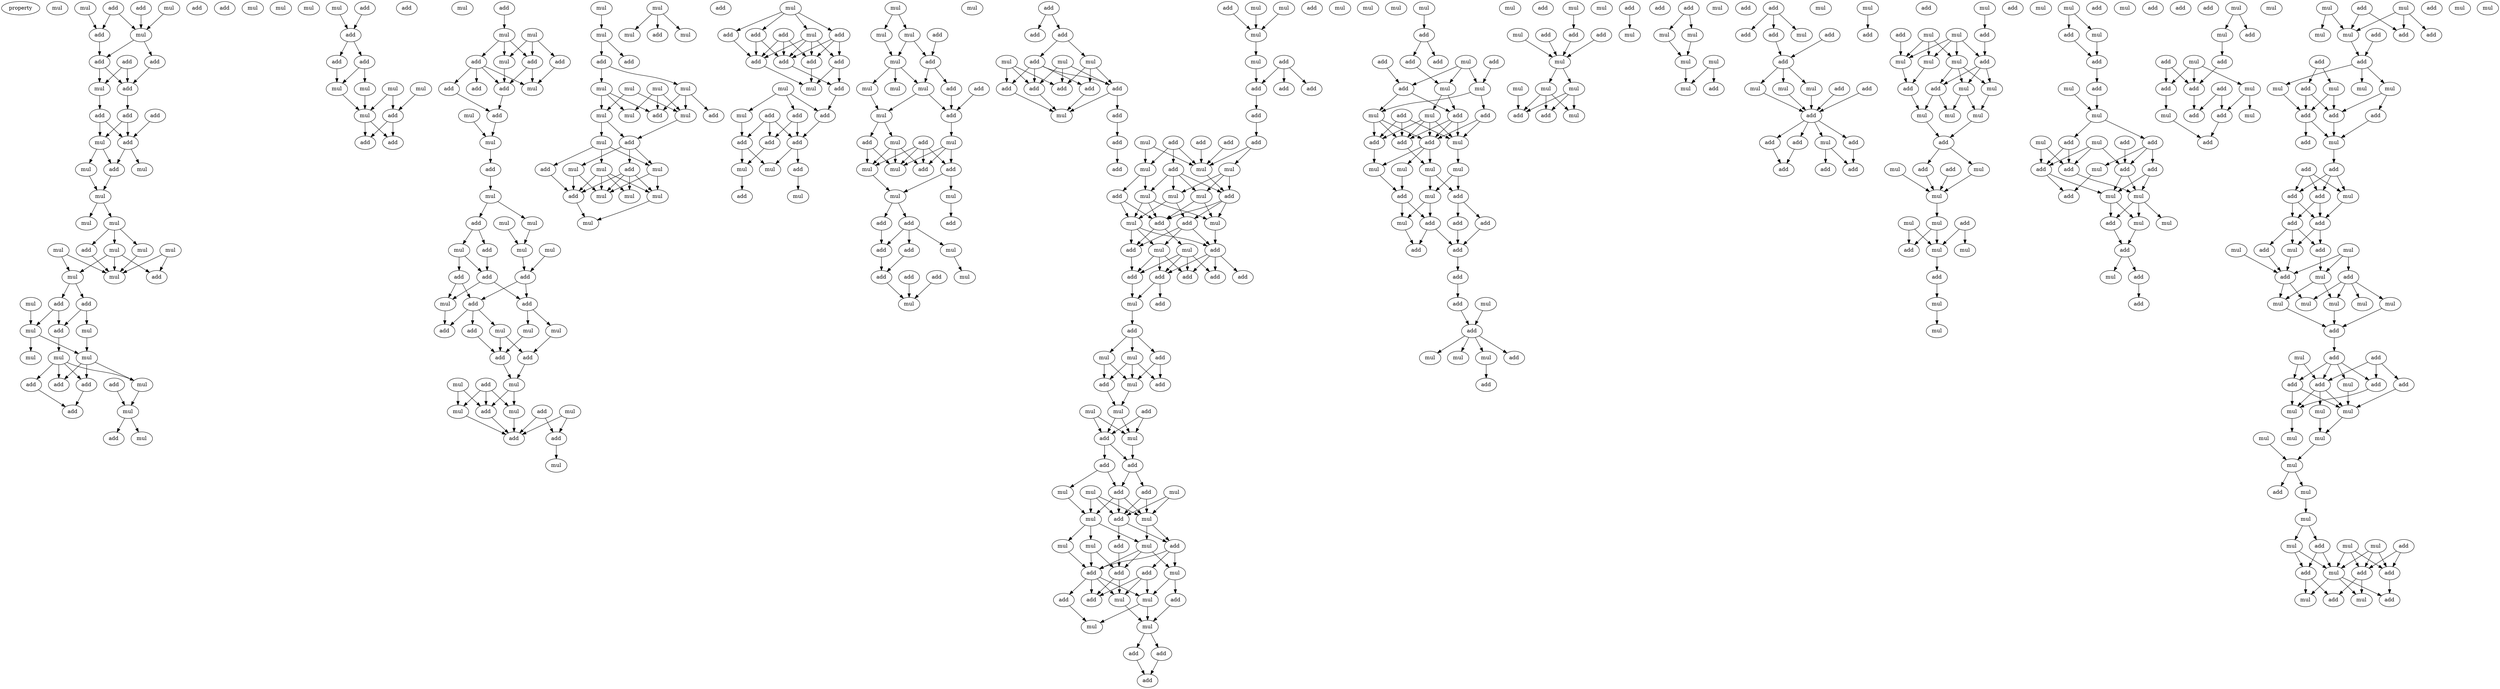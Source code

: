 digraph {
    node [fontcolor=black]
    property [mul=2,lf=1.4]
    0 [ label = mul ];
    1 [ label = add ];
    2 [ label = mul ];
    3 [ label = mul ];
    4 [ label = add ];
    5 [ label = add ];
    6 [ label = mul ];
    7 [ label = add ];
    8 [ label = add ];
    9 [ label = add ];
    10 [ label = add ];
    11 [ label = add ];
    12 [ label = add ];
    13 [ label = mul ];
    14 [ label = add ];
    15 [ label = add ];
    16 [ label = add ];
    17 [ label = add ];
    18 [ label = mul ];
    19 [ label = mul ];
    20 [ label = mul ];
    21 [ label = mul ];
    22 [ label = add ];
    23 [ label = mul ];
    24 [ label = mul ];
    25 [ label = mul ];
    26 [ label = mul ];
    27 [ label = mul ];
    28 [ label = mul ];
    29 [ label = mul ];
    30 [ label = mul ];
    31 [ label = add ];
    32 [ label = mul ];
    33 [ label = mul ];
    34 [ label = add ];
    35 [ label = add ];
    36 [ label = mul ];
    37 [ label = add ];
    38 [ label = add ];
    39 [ label = mul ];
    40 [ label = mul ];
    41 [ label = mul ];
    42 [ label = mul ];
    43 [ label = mul ];
    44 [ label = add ];
    45 [ label = mul ];
    46 [ label = add ];
    47 [ label = add ];
    48 [ label = add ];
    49 [ label = mul ];
    50 [ label = add ];
    51 [ label = add ];
    52 [ label = mul ];
    53 [ label = mul ];
    54 [ label = mul ];
    55 [ label = add ];
    56 [ label = add ];
    57 [ label = add ];
    58 [ label = add ];
    59 [ label = mul ];
    60 [ label = mul ];
    61 [ label = mul ];
    62 [ label = mul ];
    63 [ label = mul ];
    64 [ label = add ];
    65 [ label = add ];
    66 [ label = add ];
    67 [ label = add ];
    68 [ label = mul ];
    69 [ label = add ];
    70 [ label = mul ];
    71 [ label = mul ];
    72 [ label = mul ];
    73 [ label = add ];
    74 [ label = add ];
    75 [ label = add ];
    76 [ label = add ];
    77 [ label = add ];
    78 [ label = add ];
    79 [ label = mul ];
    80 [ label = mul ];
    81 [ label = add ];
    82 [ label = mul ];
    83 [ label = add ];
    84 [ label = mul ];
    85 [ label = mul ];
    86 [ label = add ];
    87 [ label = mul ];
    88 [ label = mul ];
    89 [ label = add ];
    90 [ label = mul ];
    91 [ label = mul ];
    92 [ label = add ];
    93 [ label = add ];
    94 [ label = add ];
    95 [ label = add ];
    96 [ label = add ];
    97 [ label = mul ];
    98 [ label = add ];
    99 [ label = mul ];
    100 [ label = add ];
    101 [ label = mul ];
    102 [ label = mul ];
    103 [ label = add ];
    104 [ label = add ];
    105 [ label = mul ];
    106 [ label = add ];
    107 [ label = mul ];
    108 [ label = mul ];
    109 [ label = add ];
    110 [ label = mul ];
    111 [ label = mul ];
    112 [ label = add ];
    113 [ label = add ];
    114 [ label = add ];
    115 [ label = mul ];
    116 [ label = mul ];
    117 [ label = mul ];
    118 [ label = add ];
    119 [ label = add ];
    120 [ label = mul ];
    121 [ label = mul ];
    122 [ label = mul ];
    123 [ label = mul ];
    124 [ label = mul ];
    125 [ label = add ];
    126 [ label = add ];
    127 [ label = mul ];
    128 [ label = mul ];
    129 [ label = mul ];
    130 [ label = add ];
    131 [ label = mul ];
    132 [ label = mul ];
    133 [ label = add ];
    134 [ label = add ];
    135 [ label = mul ];
    136 [ label = mul ];
    137 [ label = add ];
    138 [ label = mul ];
    139 [ label = mul ];
    140 [ label = mul ];
    141 [ label = mul ];
    142 [ label = add ];
    143 [ label = mul ];
    144 [ label = add ];
    145 [ label = mul ];
    146 [ label = mul ];
    147 [ label = add ];
    148 [ label = add ];
    149 [ label = mul ];
    150 [ label = add ];
    151 [ label = add ];
    152 [ label = add ];
    153 [ label = add ];
    154 [ label = add ];
    155 [ label = add ];
    156 [ label = add ];
    157 [ label = mul ];
    158 [ label = mul ];
    159 [ label = add ];
    160 [ label = add ];
    161 [ label = mul ];
    162 [ label = add ];
    163 [ label = add ];
    164 [ label = add ];
    165 [ label = add ];
    166 [ label = mul ];
    167 [ label = mul ];
    168 [ label = add ];
    169 [ label = add ];
    170 [ label = mul ];
    171 [ label = mul ];
    172 [ label = mul ];
    173 [ label = add ];
    174 [ label = mul ];
    175 [ label = add ];
    176 [ label = mul ];
    177 [ label = add ];
    178 [ label = add ];
    179 [ label = mul ];
    180 [ label = mul ];
    181 [ label = mul ];
    182 [ label = mul ];
    183 [ label = add ];
    184 [ label = mul ];
    185 [ label = mul ];
    186 [ label = add ];
    187 [ label = add ];
    188 [ label = mul ];
    189 [ label = add ];
    190 [ label = add ];
    191 [ label = mul ];
    192 [ label = mul ];
    193 [ label = mul ];
    194 [ label = mul ];
    195 [ label = add ];
    196 [ label = add ];
    197 [ label = add ];
    198 [ label = mul ];
    199 [ label = add ];
    200 [ label = add ];
    201 [ label = add ];
    202 [ label = add ];
    203 [ label = mul ];
    204 [ label = add ];
    205 [ label = mul ];
    206 [ label = add ];
    207 [ label = add ];
    208 [ label = add ];
    209 [ label = mul ];
    210 [ label = mul ];
    211 [ label = mul ];
    212 [ label = add ];
    213 [ label = add ];
    214 [ label = add ];
    215 [ label = add ];
    216 [ label = add ];
    217 [ label = add ];
    218 [ label = add ];
    219 [ label = mul ];
    220 [ label = add ];
    221 [ label = add ];
    222 [ label = add ];
    223 [ label = mul ];
    224 [ label = mul ];
    225 [ label = mul ];
    226 [ label = mul ];
    227 [ label = add ];
    228 [ label = add ];
    229 [ label = mul ];
    230 [ label = add ];
    231 [ label = add ];
    232 [ label = add ];
    233 [ label = add ];
    234 [ label = mul ];
    235 [ label = add ];
    236 [ label = add ];
    237 [ label = add ];
    238 [ label = add ];
    239 [ label = mul ];
    240 [ label = add ];
    241 [ label = mul ];
    242 [ label = mul ];
    243 [ label = add ];
    244 [ label = add ];
    245 [ label = mul ];
    246 [ label = mul ];
    247 [ label = mul ];
    248 [ label = mul ];
    249 [ label = add ];
    250 [ label = add ];
    251 [ label = mul ];
    252 [ label = mul ];
    253 [ label = mul ];
    254 [ label = add ];
    255 [ label = add ];
    256 [ label = add ];
    257 [ label = add ];
    258 [ label = add ];
    259 [ label = add ];
    260 [ label = add ];
    261 [ label = mul ];
    262 [ label = add ];
    263 [ label = add ];
    264 [ label = mul ];
    265 [ label = add ];
    266 [ label = mul ];
    267 [ label = mul ];
    268 [ label = add ];
    269 [ label = add ];
    270 [ label = mul ];
    271 [ label = mul ];
    272 [ label = add ];
    273 [ label = mul ];
    274 [ label = add ];
    275 [ label = add ];
    276 [ label = add ];
    277 [ label = mul ];
    278 [ label = mul ];
    279 [ label = add ];
    280 [ label = add ];
    281 [ label = mul ];
    282 [ label = add ];
    283 [ label = mul ];
    284 [ label = mul ];
    285 [ label = mul ];
    286 [ label = add ];
    287 [ label = mul ];
    288 [ label = add ];
    289 [ label = mul ];
    290 [ label = add ];
    291 [ label = mul ];
    292 [ label = add ];
    293 [ label = add ];
    294 [ label = add ];
    295 [ label = mul ];
    296 [ label = add ];
    297 [ label = add ];
    298 [ label = mul ];
    299 [ label = mul ];
    300 [ label = mul ];
    301 [ label = add ];
    302 [ label = add ];
    303 [ label = mul ];
    304 [ label = add ];
    305 [ label = mul ];
    306 [ label = mul ];
    307 [ label = add ];
    308 [ label = add ];
    309 [ label = add ];
    310 [ label = add ];
    311 [ label = mul ];
    312 [ label = add ];
    313 [ label = add ];
    314 [ label = mul ];
    315 [ label = mul ];
    316 [ label = add ];
    317 [ label = mul ];
    318 [ label = mul ];
    319 [ label = add ];
    320 [ label = add ];
    321 [ label = add ];
    322 [ label = mul ];
    323 [ label = add ];
    324 [ label = add ];
    325 [ label = mul ];
    326 [ label = mul ];
    327 [ label = mul ];
    328 [ label = mul ];
    329 [ label = mul ];
    330 [ label = mul ];
    331 [ label = add ];
    332 [ label = add ];
    333 [ label = add ];
    334 [ label = mul ];
    335 [ label = add ];
    336 [ label = add ];
    337 [ label = add ];
    338 [ label = add ];
    339 [ label = add ];
    340 [ label = mul ];
    341 [ label = add ];
    342 [ label = add ];
    343 [ label = mul ];
    344 [ label = mul ];
    345 [ label = mul ];
    346 [ label = add ];
    347 [ label = add ];
    348 [ label = add ];
    349 [ label = mul ];
    350 [ label = mul ];
    351 [ label = add ];
    352 [ label = add ];
    353 [ label = add ];
    354 [ label = mul ];
    355 [ label = mul ];
    356 [ label = add ];
    357 [ label = mul ];
    358 [ label = mul ];
    359 [ label = mul ];
    360 [ label = add ];
    361 [ label = mul ];
    362 [ label = mul ];
    363 [ label = add ];
    364 [ label = add ];
    365 [ label = add ];
    366 [ label = mul ];
    367 [ label = mul ];
    368 [ label = mul ];
    369 [ label = mul ];
    370 [ label = mul ];
    371 [ label = mul ];
    372 [ label = add ];
    373 [ label = add ];
    374 [ label = add ];
    375 [ label = add ];
    376 [ label = add ];
    377 [ label = add ];
    378 [ label = mul ];
    379 [ label = mul ];
    380 [ label = add ];
    381 [ label = mul ];
    382 [ label = add ];
    383 [ label = mul ];
    384 [ label = mul ];
    385 [ label = add ];
    386 [ label = add ];
    387 [ label = add ];
    388 [ label = add ];
    389 [ label = mul ];
    390 [ label = add ];
    391 [ label = add ];
    392 [ label = add ];
    393 [ label = add ];
    394 [ label = mul ];
    395 [ label = add ];
    396 [ label = add ];
    397 [ label = mul ];
    398 [ label = mul ];
    399 [ label = add ];
    400 [ label = add ];
    401 [ label = mul ];
    402 [ label = add ];
    403 [ label = mul ];
    404 [ label = mul ];
    405 [ label = mul ];
    406 [ label = mul ];
    407 [ label = add ];
    408 [ label = add ];
    409 [ label = mul ];
    410 [ label = mul ];
    411 [ label = mul ];
    412 [ label = mul ];
    413 [ label = add ];
    414 [ label = add ];
    415 [ label = mul ];
    416 [ label = add ];
    417 [ label = add ];
    418 [ label = mul ];
    419 [ label = mul ];
    420 [ label = mul ];
    421 [ label = mul ];
    422 [ label = add ];
    423 [ label = mul ];
    424 [ label = add ];
    425 [ label = mul ];
    426 [ label = mul ];
    427 [ label = add ];
    428 [ label = mul ];
    429 [ label = mul ];
    430 [ label = mul ];
    431 [ label = add ];
    432 [ label = mul ];
    433 [ label = add ];
    434 [ label = add ];
    435 [ label = mul ];
    436 [ label = mul ];
    437 [ label = add ];
    438 [ label = mul ];
    439 [ label = mul ];
    440 [ label = add ];
    441 [ label = mul ];
    442 [ label = add ];
    443 [ label = add ];
    444 [ label = add ];
    445 [ label = add ];
    446 [ label = mul ];
    447 [ label = add ];
    448 [ label = add ];
    449 [ label = mul ];
    450 [ label = add ];
    451 [ label = mul ];
    452 [ label = mul ];
    453 [ label = add ];
    454 [ label = mul ];
    455 [ label = add ];
    456 [ label = add ];
    457 [ label = add ];
    458 [ label = add ];
    459 [ label = mul ];
    460 [ label = add ];
    461 [ label = add ];
    462 [ label = mul ];
    463 [ label = mul ];
    464 [ label = add ];
    465 [ label = add ];
    466 [ label = mul ];
    467 [ label = add ];
    468 [ label = add ];
    469 [ label = add ];
    470 [ label = mul ];
    471 [ label = add ];
    472 [ label = mul ];
    473 [ label = mul ];
    474 [ label = add ];
    475 [ label = mul ];
    476 [ label = add ];
    477 [ label = add ];
    478 [ label = add ];
    479 [ label = mul ];
    480 [ label = mul ];
    481 [ label = mul ];
    482 [ label = add ];
    483 [ label = mul ];
    484 [ label = add ];
    485 [ label = add ];
    486 [ label = add ];
    487 [ label = add ];
    488 [ label = add ];
    489 [ label = mul ];
    490 [ label = mul ];
    491 [ label = mul ];
    492 [ label = mul ];
    493 [ label = add ];
    494 [ label = add ];
    495 [ label = add ];
    496 [ label = mul ];
    497 [ label = add ];
    498 [ label = add ];
    499 [ label = add ];
    500 [ label = add ];
    501 [ label = mul ];
    502 [ label = add ];
    503 [ label = add ];
    504 [ label = add ];
    505 [ label = mul ];
    506 [ label = mul ];
    507 [ label = add ];
    508 [ label = add ];
    509 [ label = mul ];
    510 [ label = mul ];
    511 [ label = add ];
    512 [ label = add ];
    513 [ label = mul ];
    514 [ label = mul ];
    515 [ label = mul ];
    516 [ label = mul ];
    517 [ label = mul ];
    518 [ label = add ];
    519 [ label = add ];
    520 [ label = mul ];
    521 [ label = add ];
    522 [ label = add ];
    523 [ label = mul ];
    524 [ label = add ];
    525 [ label = add ];
    526 [ label = add ];
    527 [ label = mul ];
    528 [ label = mul ];
    529 [ label = mul ];
    530 [ label = mul ];
    531 [ label = mul ];
    532 [ label = mul ];
    533 [ label = mul ];
    534 [ label = add ];
    535 [ label = mul ];
    536 [ label = add ];
    537 [ label = mul ];
    538 [ label = mul ];
    539 [ label = mul ];
    540 [ label = add ];
    541 [ label = mul ];
    542 [ label = mul ];
    543 [ label = mul ];
    544 [ label = add ];
    545 [ label = add ];
    546 [ label = mul ];
    547 [ label = add ];
    548 [ label = add ];
    549 [ label = mul ];
    550 [ label = mul ];
    551 [ label = add ];
    552 [ label = add ];
    1 -> 6 [ name = 0 ];
    2 -> 6 [ name = 1 ];
    3 -> 5 [ name = 2 ];
    4 -> 5 [ name = 3 ];
    4 -> 6 [ name = 4 ];
    5 -> 11 [ name = 5 ];
    6 -> 8 [ name = 6 ];
    6 -> 11 [ name = 7 ];
    7 -> 12 [ name = 8 ];
    7 -> 13 [ name = 9 ];
    8 -> 12 [ name = 10 ];
    11 -> 12 [ name = 11 ];
    11 -> 13 [ name = 12 ];
    12 -> 16 [ name = 13 ];
    13 -> 15 [ name = 14 ];
    14 -> 17 [ name = 15 ];
    15 -> 17 [ name = 16 ];
    15 -> 18 [ name = 17 ];
    16 -> 17 [ name = 18 ];
    16 -> 18 [ name = 19 ];
    17 -> 22 [ name = 20 ];
    17 -> 23 [ name = 21 ];
    18 -> 21 [ name = 22 ];
    18 -> 22 [ name = 23 ];
    21 -> 24 [ name = 24 ];
    22 -> 24 [ name = 25 ];
    24 -> 25 [ name = 26 ];
    24 -> 26 [ name = 27 ];
    26 -> 27 [ name = 28 ];
    26 -> 28 [ name = 29 ];
    26 -> 31 [ name = 30 ];
    27 -> 32 [ name = 31 ];
    27 -> 33 [ name = 32 ];
    27 -> 34 [ name = 33 ];
    28 -> 33 [ name = 34 ];
    29 -> 33 [ name = 35 ];
    29 -> 34 [ name = 36 ];
    30 -> 32 [ name = 37 ];
    30 -> 33 [ name = 38 ];
    31 -> 33 [ name = 39 ];
    32 -> 35 [ name = 40 ];
    32 -> 37 [ name = 41 ];
    35 -> 38 [ name = 42 ];
    35 -> 40 [ name = 43 ];
    36 -> 40 [ name = 44 ];
    37 -> 38 [ name = 45 ];
    37 -> 39 [ name = 46 ];
    38 -> 42 [ name = 47 ];
    39 -> 41 [ name = 48 ];
    40 -> 41 [ name = 49 ];
    40 -> 43 [ name = 50 ];
    41 -> 45 [ name = 51 ];
    41 -> 46 [ name = 52 ];
    41 -> 48 [ name = 53 ];
    42 -> 44 [ name = 54 ];
    42 -> 45 [ name = 55 ];
    42 -> 46 [ name = 56 ];
    42 -> 48 [ name = 57 ];
    44 -> 50 [ name = 58 ];
    45 -> 49 [ name = 59 ];
    47 -> 49 [ name = 60 ];
    48 -> 50 [ name = 61 ];
    49 -> 51 [ name = 62 ];
    49 -> 52 [ name = 63 ];
    54 -> 56 [ name = 64 ];
    55 -> 56 [ name = 65 ];
    56 -> 57 [ name = 66 ];
    56 -> 58 [ name = 67 ];
    57 -> 59 [ name = 68 ];
    58 -> 59 [ name = 69 ];
    58 -> 61 [ name = 70 ];
    59 -> 63 [ name = 71 ];
    60 -> 64 [ name = 72 ];
    61 -> 63 [ name = 73 ];
    62 -> 63 [ name = 74 ];
    62 -> 64 [ name = 75 ];
    63 -> 65 [ name = 76 ];
    63 -> 66 [ name = 77 ];
    64 -> 65 [ name = 78 ];
    64 -> 66 [ name = 79 ];
    69 -> 71 [ name = 80 ];
    70 -> 72 [ name = 81 ];
    70 -> 74 [ name = 82 ];
    70 -> 75 [ name = 83 ];
    71 -> 72 [ name = 84 ];
    71 -> 73 [ name = 85 ];
    71 -> 75 [ name = 86 ];
    72 -> 78 [ name = 87 ];
    73 -> 76 [ name = 88 ];
    73 -> 77 [ name = 89 ];
    73 -> 78 [ name = 90 ];
    73 -> 79 [ name = 91 ];
    74 -> 79 [ name = 92 ];
    75 -> 78 [ name = 93 ];
    75 -> 79 [ name = 94 ];
    76 -> 81 [ name = 95 ];
    78 -> 81 [ name = 96 ];
    80 -> 82 [ name = 97 ];
    81 -> 82 [ name = 98 ];
    82 -> 83 [ name = 99 ];
    83 -> 84 [ name = 100 ];
    84 -> 85 [ name = 101 ];
    84 -> 86 [ name = 102 ];
    85 -> 90 [ name = 103 ];
    86 -> 89 [ name = 104 ];
    86 -> 91 [ name = 105 ];
    87 -> 90 [ name = 106 ];
    88 -> 93 [ name = 107 ];
    89 -> 92 [ name = 108 ];
    90 -> 93 [ name = 109 ];
    91 -> 92 [ name = 110 ];
    91 -> 94 [ name = 111 ];
    92 -> 96 [ name = 112 ];
    92 -> 97 [ name = 113 ];
    93 -> 95 [ name = 114 ];
    93 -> 96 [ name = 115 ];
    94 -> 95 [ name = 116 ];
    94 -> 97 [ name = 117 ];
    95 -> 98 [ name = 118 ];
    95 -> 100 [ name = 119 ];
    95 -> 102 [ name = 120 ];
    96 -> 99 [ name = 121 ];
    96 -> 101 [ name = 122 ];
    97 -> 98 [ name = 123 ];
    99 -> 103 [ name = 124 ];
    100 -> 104 [ name = 125 ];
    101 -> 104 [ name = 126 ];
    102 -> 103 [ name = 127 ];
    102 -> 104 [ name = 128 ];
    103 -> 107 [ name = 129 ];
    104 -> 107 [ name = 130 ];
    105 -> 110 [ name = 131 ];
    105 -> 112 [ name = 132 ];
    106 -> 108 [ name = 133 ];
    106 -> 110 [ name = 134 ];
    106 -> 112 [ name = 135 ];
    107 -> 108 [ name = 136 ];
    107 -> 112 [ name = 137 ];
    108 -> 113 [ name = 138 ];
    109 -> 113 [ name = 139 ];
    109 -> 114 [ name = 140 ];
    110 -> 113 [ name = 141 ];
    111 -> 113 [ name = 142 ];
    111 -> 114 [ name = 143 ];
    112 -> 113 [ name = 144 ];
    114 -> 116 [ name = 145 ];
    115 -> 117 [ name = 146 ];
    117 -> 118 [ name = 147 ];
    117 -> 119 [ name = 148 ];
    118 -> 120 [ name = 149 ];
    118 -> 121 [ name = 150 ];
    120 -> 124 [ name = 151 ];
    120 -> 125 [ name = 152 ];
    120 -> 126 [ name = 153 ];
    121 -> 126 [ name = 154 ];
    121 -> 127 [ name = 155 ];
    121 -> 128 [ name = 156 ];
    122 -> 124 [ name = 157 ];
    122 -> 126 [ name = 158 ];
    122 -> 128 [ name = 159 ];
    123 -> 124 [ name = 160 ];
    123 -> 127 [ name = 161 ];
    124 -> 130 [ name = 162 ];
    127 -> 129 [ name = 163 ];
    127 -> 130 [ name = 164 ];
    129 -> 132 [ name = 165 ];
    129 -> 133 [ name = 166 ];
    129 -> 135 [ name = 167 ];
    130 -> 131 [ name = 168 ];
    130 -> 132 [ name = 169 ];
    130 -> 134 [ name = 170 ];
    131 -> 137 [ name = 171 ];
    131 -> 138 [ name = 172 ];
    132 -> 138 [ name = 173 ];
    132 -> 139 [ name = 174 ];
    133 -> 137 [ name = 175 ];
    134 -> 136 [ name = 176 ];
    134 -> 137 [ name = 177 ];
    134 -> 138 [ name = 178 ];
    134 -> 139 [ name = 179 ];
    135 -> 136 [ name = 180 ];
    135 -> 137 [ name = 181 ];
    135 -> 138 [ name = 182 ];
    135 -> 139 [ name = 183 ];
    137 -> 140 [ name = 184 ];
    139 -> 140 [ name = 185 ];
    141 -> 143 [ name = 186 ];
    141 -> 144 [ name = 187 ];
    141 -> 145 [ name = 188 ];
    146 -> 147 [ name = 189 ];
    146 -> 148 [ name = 190 ];
    146 -> 149 [ name = 191 ];
    146 -> 151 [ name = 192 ];
    147 -> 153 [ name = 193 ];
    147 -> 155 [ name = 194 ];
    148 -> 152 [ name = 195 ];
    148 -> 153 [ name = 196 ];
    148 -> 154 [ name = 197 ];
    149 -> 152 [ name = 198 ];
    149 -> 153 [ name = 199 ];
    149 -> 154 [ name = 200 ];
    149 -> 155 [ name = 201 ];
    150 -> 153 [ name = 202 ];
    150 -> 154 [ name = 203 ];
    150 -> 155 [ name = 204 ];
    151 -> 155 [ name = 205 ];
    152 -> 156 [ name = 206 ];
    152 -> 158 [ name = 207 ];
    153 -> 156 [ name = 208 ];
    154 -> 158 [ name = 209 ];
    155 -> 158 [ name = 210 ];
    156 -> 160 [ name = 211 ];
    157 -> 160 [ name = 212 ];
    157 -> 161 [ name = 213 ];
    157 -> 162 [ name = 214 ];
    159 -> 163 [ name = 215 ];
    159 -> 164 [ name = 216 ];
    159 -> 165 [ name = 217 ];
    160 -> 165 [ name = 218 ];
    161 -> 163 [ name = 219 ];
    162 -> 164 [ name = 220 ];
    162 -> 165 [ name = 221 ];
    163 -> 166 [ name = 222 ];
    163 -> 167 [ name = 223 ];
    164 -> 167 [ name = 224 ];
    165 -> 166 [ name = 225 ];
    165 -> 168 [ name = 226 ];
    167 -> 169 [ name = 227 ];
    168 -> 170 [ name = 228 ];
    171 -> 172 [ name = 229 ];
    171 -> 174 [ name = 230 ];
    172 -> 176 [ name = 231 ];
    173 -> 175 [ name = 232 ];
    174 -> 175 [ name = 233 ];
    174 -> 176 [ name = 234 ];
    175 -> 178 [ name = 235 ];
    175 -> 181 [ name = 236 ];
    176 -> 179 [ name = 237 ];
    176 -> 180 [ name = 238 ];
    176 -> 181 [ name = 239 ];
    177 -> 183 [ name = 240 ];
    178 -> 183 [ name = 241 ];
    180 -> 182 [ name = 242 ];
    181 -> 182 [ name = 243 ];
    181 -> 183 [ name = 244 ];
    182 -> 184 [ name = 245 ];
    182 -> 187 [ name = 246 ];
    183 -> 185 [ name = 247 ];
    184 -> 188 [ name = 248 ];
    184 -> 189 [ name = 249 ];
    184 -> 191 [ name = 250 ];
    185 -> 188 [ name = 251 ];
    185 -> 189 [ name = 252 ];
    185 -> 190 [ name = 253 ];
    186 -> 188 [ name = 254 ];
    186 -> 189 [ name = 255 ];
    186 -> 190 [ name = 256 ];
    186 -> 191 [ name = 257 ];
    187 -> 188 [ name = 258 ];
    187 -> 191 [ name = 259 ];
    190 -> 193 [ name = 260 ];
    190 -> 194 [ name = 261 ];
    191 -> 193 [ name = 262 ];
    193 -> 195 [ name = 263 ];
    193 -> 196 [ name = 264 ];
    194 -> 197 [ name = 265 ];
    195 -> 200 [ name = 266 ];
    196 -> 198 [ name = 267 ];
    196 -> 199 [ name = 268 ];
    196 -> 200 [ name = 269 ];
    198 -> 203 [ name = 270 ];
    199 -> 201 [ name = 271 ];
    200 -> 201 [ name = 272 ];
    201 -> 205 [ name = 273 ];
    202 -> 205 [ name = 274 ];
    204 -> 205 [ name = 275 ];
    206 -> 207 [ name = 276 ];
    206 -> 208 [ name = 277 ];
    208 -> 209 [ name = 278 ];
    208 -> 212 [ name = 279 ];
    209 -> 213 [ name = 280 ];
    209 -> 216 [ name = 281 ];
    209 -> 217 [ name = 282 ];
    210 -> 213 [ name = 283 ];
    210 -> 214 [ name = 284 ];
    210 -> 217 [ name = 285 ];
    211 -> 213 [ name = 286 ];
    211 -> 214 [ name = 287 ];
    211 -> 215 [ name = 288 ];
    212 -> 214 [ name = 289 ];
    212 -> 215 [ name = 290 ];
    212 -> 216 [ name = 291 ];
    212 -> 217 [ name = 292 ];
    214 -> 219 [ name = 293 ];
    215 -> 219 [ name = 294 ];
    216 -> 219 [ name = 295 ];
    217 -> 218 [ name = 296 ];
    217 -> 219 [ name = 297 ];
    218 -> 220 [ name = 298 ];
    220 -> 222 [ name = 299 ];
    221 -> 225 [ name = 300 ];
    223 -> 225 [ name = 301 ];
    224 -> 225 [ name = 302 ];
    225 -> 226 [ name = 303 ];
    226 -> 230 [ name = 304 ];
    227 -> 230 [ name = 305 ];
    227 -> 231 [ name = 306 ];
    227 -> 232 [ name = 307 ];
    230 -> 233 [ name = 308 ];
    233 -> 236 [ name = 309 ];
    234 -> 239 [ name = 310 ];
    234 -> 242 [ name = 311 ];
    235 -> 239 [ name = 312 ];
    235 -> 240 [ name = 313 ];
    235 -> 242 [ name = 314 ];
    236 -> 241 [ name = 315 ];
    236 -> 242 [ name = 316 ];
    237 -> 242 [ name = 317 ];
    238 -> 242 [ name = 318 ];
    239 -> 243 [ name = 319 ];
    239 -> 247 [ name = 320 ];
    240 -> 244 [ name = 321 ];
    240 -> 245 [ name = 322 ];
    240 -> 246 [ name = 323 ];
    240 -> 247 [ name = 324 ];
    241 -> 244 [ name = 325 ];
    241 -> 245 [ name = 326 ];
    241 -> 246 [ name = 327 ];
    242 -> 244 [ name = 328 ];
    243 -> 248 [ name = 329 ];
    243 -> 250 [ name = 330 ];
    244 -> 249 [ name = 331 ];
    244 -> 250 [ name = 332 ];
    244 -> 251 [ name = 333 ];
    245 -> 250 [ name = 334 ];
    245 -> 251 [ name = 335 ];
    246 -> 248 [ name = 336 ];
    246 -> 249 [ name = 337 ];
    247 -> 248 [ name = 338 ];
    247 -> 250 [ name = 339 ];
    247 -> 251 [ name = 340 ];
    248 -> 253 [ name = 341 ];
    248 -> 254 [ name = 342 ];
    248 -> 255 [ name = 343 ];
    249 -> 253 [ name = 344 ];
    249 -> 254 [ name = 345 ];
    249 -> 255 [ name = 346 ];
    250 -> 252 [ name = 347 ];
    250 -> 255 [ name = 348 ];
    251 -> 254 [ name = 349 ];
    252 -> 256 [ name = 350 ];
    252 -> 257 [ name = 351 ];
    252 -> 258 [ name = 352 ];
    252 -> 259 [ name = 353 ];
    253 -> 256 [ name = 354 ];
    253 -> 257 [ name = 355 ];
    253 -> 258 [ name = 356 ];
    254 -> 257 [ name = 357 ];
    254 -> 258 [ name = 358 ];
    254 -> 259 [ name = 359 ];
    254 -> 260 [ name = 360 ];
    255 -> 256 [ name = 361 ];
    256 -> 261 [ name = 362 ];
    257 -> 261 [ name = 363 ];
    257 -> 262 [ name = 364 ];
    261 -> 263 [ name = 365 ];
    263 -> 264 [ name = 366 ];
    263 -> 265 [ name = 367 ];
    263 -> 266 [ name = 368 ];
    264 -> 267 [ name = 369 ];
    264 -> 268 [ name = 370 ];
    264 -> 269 [ name = 371 ];
    265 -> 267 [ name = 372 ];
    265 -> 269 [ name = 373 ];
    266 -> 267 [ name = 374 ];
    266 -> 268 [ name = 375 ];
    267 -> 271 [ name = 376 ];
    268 -> 271 [ name = 377 ];
    270 -> 273 [ name = 378 ];
    270 -> 274 [ name = 379 ];
    271 -> 273 [ name = 380 ];
    271 -> 274 [ name = 381 ];
    272 -> 273 [ name = 382 ];
    272 -> 274 [ name = 383 ];
    273 -> 276 [ name = 384 ];
    274 -> 275 [ name = 385 ];
    274 -> 276 [ name = 386 ];
    275 -> 277 [ name = 387 ];
    275 -> 280 [ name = 388 ];
    276 -> 279 [ name = 389 ];
    276 -> 280 [ name = 390 ];
    277 -> 283 [ name = 391 ];
    278 -> 282 [ name = 392 ];
    278 -> 283 [ name = 393 ];
    278 -> 284 [ name = 394 ];
    279 -> 282 [ name = 395 ];
    279 -> 284 [ name = 396 ];
    280 -> 282 [ name = 397 ];
    280 -> 283 [ name = 398 ];
    280 -> 284 [ name = 399 ];
    281 -> 282 [ name = 400 ];
    281 -> 284 [ name = 401 ];
    282 -> 286 [ name = 402 ];
    282 -> 288 [ name = 403 ];
    283 -> 285 [ name = 404 ];
    283 -> 287 [ name = 405 ];
    283 -> 289 [ name = 406 ];
    284 -> 285 [ name = 407 ];
    284 -> 286 [ name = 408 ];
    285 -> 290 [ name = 409 ];
    285 -> 291 [ name = 410 ];
    285 -> 293 [ name = 411 ];
    286 -> 291 [ name = 412 ];
    286 -> 292 [ name = 413 ];
    286 -> 293 [ name = 414 ];
    287 -> 293 [ name = 415 ];
    288 -> 290 [ name = 416 ];
    289 -> 290 [ name = 417 ];
    289 -> 293 [ name = 418 ];
    290 -> 294 [ name = 419 ];
    290 -> 298 [ name = 420 ];
    291 -> 295 [ name = 421 ];
    291 -> 297 [ name = 422 ];
    292 -> 294 [ name = 423 ];
    292 -> 295 [ name = 424 ];
    292 -> 298 [ name = 425 ];
    293 -> 294 [ name = 426 ];
    293 -> 295 [ name = 427 ];
    293 -> 296 [ name = 428 ];
    293 -> 298 [ name = 429 ];
    295 -> 299 [ name = 430 ];
    295 -> 300 [ name = 431 ];
    296 -> 299 [ name = 432 ];
    297 -> 300 [ name = 433 ];
    298 -> 300 [ name = 434 ];
    300 -> 301 [ name = 435 ];
    300 -> 302 [ name = 436 ];
    301 -> 304 [ name = 437 ];
    302 -> 304 [ name = 438 ];
    306 -> 307 [ name = 439 ];
    307 -> 308 [ name = 440 ];
    307 -> 310 [ name = 441 ];
    308 -> 314 [ name = 442 ];
    309 -> 315 [ name = 443 ];
    311 -> 313 [ name = 444 ];
    311 -> 314 [ name = 445 ];
    311 -> 315 [ name = 446 ];
    312 -> 313 [ name = 447 ];
    313 -> 317 [ name = 448 ];
    313 -> 319 [ name = 449 ];
    314 -> 318 [ name = 450 ];
    314 -> 319 [ name = 451 ];
    315 -> 316 [ name = 452 ];
    315 -> 317 [ name = 453 ];
    316 -> 322 [ name = 454 ];
    316 -> 324 [ name = 455 ];
    317 -> 321 [ name = 456 ];
    317 -> 323 [ name = 457 ];
    317 -> 324 [ name = 458 ];
    318 -> 321 [ name = 459 ];
    318 -> 322 [ name = 460 ];
    318 -> 323 [ name = 461 ];
    318 -> 324 [ name = 462 ];
    319 -> 322 [ name = 463 ];
    319 -> 323 [ name = 464 ];
    319 -> 324 [ name = 465 ];
    320 -> 321 [ name = 466 ];
    320 -> 322 [ name = 467 ];
    320 -> 323 [ name = 468 ];
    321 -> 328 [ name = 469 ];
    322 -> 325 [ name = 470 ];
    323 -> 326 [ name = 471 ];
    324 -> 326 [ name = 472 ];
    324 -> 328 [ name = 473 ];
    324 -> 329 [ name = 474 ];
    325 -> 330 [ name = 475 ];
    325 -> 331 [ name = 476 ];
    326 -> 330 [ name = 477 ];
    326 -> 331 [ name = 478 ];
    328 -> 332 [ name = 479 ];
    329 -> 332 [ name = 480 ];
    330 -> 333 [ name = 481 ];
    330 -> 334 [ name = 482 ];
    331 -> 335 [ name = 483 ];
    331 -> 336 [ name = 484 ];
    332 -> 333 [ name = 485 ];
    332 -> 334 [ name = 486 ];
    333 -> 337 [ name = 487 ];
    333 -> 338 [ name = 488 ];
    334 -> 337 [ name = 489 ];
    335 -> 338 [ name = 490 ];
    336 -> 338 [ name = 491 ];
    338 -> 339 [ name = 492 ];
    339 -> 341 [ name = 493 ];
    340 -> 342 [ name = 494 ];
    341 -> 342 [ name = 495 ];
    342 -> 343 [ name = 496 ];
    342 -> 344 [ name = 497 ];
    342 -> 345 [ name = 498 ];
    342 -> 346 [ name = 499 ];
    345 -> 347 [ name = 500 ];
    349 -> 352 [ name = 501 ];
    350 -> 355 [ name = 502 ];
    351 -> 355 [ name = 503 ];
    352 -> 355 [ name = 504 ];
    353 -> 355 [ name = 505 ];
    355 -> 357 [ name = 506 ];
    355 -> 358 [ name = 507 ];
    356 -> 361 [ name = 508 ];
    357 -> 360 [ name = 509 ];
    357 -> 362 [ name = 510 ];
    357 -> 363 [ name = 511 ];
    358 -> 360 [ name = 512 ];
    358 -> 362 [ name = 513 ];
    358 -> 363 [ name = 514 ];
    359 -> 360 [ name = 515 ];
    365 -> 367 [ name = 516 ];
    365 -> 368 [ name = 517 ];
    367 -> 370 [ name = 518 ];
    368 -> 370 [ name = 519 ];
    369 -> 371 [ name = 520 ];
    369 -> 372 [ name = 521 ];
    370 -> 371 [ name = 522 ];
    374 -> 375 [ name = 523 ];
    374 -> 376 [ name = 524 ];
    374 -> 378 [ name = 525 ];
    376 -> 380 [ name = 526 ];
    377 -> 380 [ name = 527 ];
    380 -> 381 [ name = 528 ];
    380 -> 383 [ name = 529 ];
    380 -> 384 [ name = 530 ];
    381 -> 386 [ name = 531 ];
    382 -> 386 [ name = 532 ];
    383 -> 386 [ name = 533 ];
    384 -> 386 [ name = 534 ];
    385 -> 386 [ name = 535 ];
    386 -> 387 [ name = 536 ];
    386 -> 388 [ name = 537 ];
    386 -> 389 [ name = 538 ];
    386 -> 390 [ name = 539 ];
    387 -> 391 [ name = 540 ];
    388 -> 391 [ name = 541 ];
    389 -> 392 [ name = 542 ];
    389 -> 393 [ name = 543 ];
    390 -> 393 [ name = 544 ];
    394 -> 395 [ name = 545 ];
    397 -> 399 [ name = 546 ];
    398 -> 403 [ name = 547 ];
    398 -> 404 [ name = 548 ];
    398 -> 405 [ name = 549 ];
    399 -> 402 [ name = 550 ];
    400 -> 405 [ name = 551 ];
    401 -> 402 [ name = 552 ];
    401 -> 403 [ name = 553 ];
    401 -> 404 [ name = 554 ];
    401 -> 405 [ name = 555 ];
    402 -> 406 [ name = 556 ];
    402 -> 407 [ name = 557 ];
    402 -> 409 [ name = 558 ];
    403 -> 408 [ name = 559 ];
    404 -> 406 [ name = 560 ];
    404 -> 407 [ name = 561 ];
    404 -> 409 [ name = 562 ];
    405 -> 408 [ name = 563 ];
    406 -> 411 [ name = 564 ];
    406 -> 412 [ name = 565 ];
    407 -> 410 [ name = 566 ];
    407 -> 412 [ name = 567 ];
    408 -> 410 [ name = 568 ];
    409 -> 411 [ name = 569 ];
    410 -> 414 [ name = 570 ];
    411 -> 414 [ name = 571 ];
    414 -> 416 [ name = 572 ];
    414 -> 419 [ name = 573 ];
    415 -> 420 [ name = 574 ];
    416 -> 420 [ name = 575 ];
    417 -> 420 [ name = 576 ];
    419 -> 420 [ name = 577 ];
    420 -> 423 [ name = 578 ];
    421 -> 424 [ name = 579 ];
    421 -> 426 [ name = 580 ];
    422 -> 425 [ name = 581 ];
    422 -> 426 [ name = 582 ];
    423 -> 424 [ name = 583 ];
    423 -> 426 [ name = 584 ];
    426 -> 427 [ name = 585 ];
    427 -> 428 [ name = 586 ];
    428 -> 430 [ name = 587 ];
    429 -> 431 [ name = 588 ];
    429 -> 432 [ name = 589 ];
    431 -> 433 [ name = 590 ];
    432 -> 433 [ name = 591 ];
    433 -> 437 [ name = 592 ];
    435 -> 438 [ name = 593 ];
    437 -> 438 [ name = 594 ];
    438 -> 440 [ name = 595 ];
    438 -> 443 [ name = 596 ];
    439 -> 444 [ name = 597 ];
    439 -> 445 [ name = 598 ];
    439 -> 448 [ name = 599 ];
    440 -> 445 [ name = 600 ];
    440 -> 448 [ name = 601 ];
    441 -> 445 [ name = 602 ];
    441 -> 448 [ name = 603 ];
    442 -> 444 [ name = 604 ];
    443 -> 444 [ name = 605 ];
    443 -> 446 [ name = 606 ];
    443 -> 447 [ name = 607 ];
    444 -> 449 [ name = 608 ];
    444 -> 451 [ name = 609 ];
    445 -> 449 [ name = 610 ];
    445 -> 450 [ name = 611 ];
    446 -> 450 [ name = 612 ];
    447 -> 449 [ name = 613 ];
    447 -> 451 [ name = 614 ];
    448 -> 451 [ name = 615 ];
    449 -> 454 [ name = 616 ];
    449 -> 455 [ name = 617 ];
    451 -> 452 [ name = 618 ];
    451 -> 454 [ name = 619 ];
    451 -> 455 [ name = 620 ];
    454 -> 456 [ name = 621 ];
    455 -> 456 [ name = 622 ];
    456 -> 459 [ name = 623 ];
    456 -> 460 [ name = 624 ];
    460 -> 461 [ name = 625 ];
    462 -> 463 [ name = 626 ];
    462 -> 464 [ name = 627 ];
    463 -> 467 [ name = 628 ];
    465 -> 468 [ name = 629 ];
    465 -> 469 [ name = 630 ];
    466 -> 468 [ name = 631 ];
    466 -> 469 [ name = 632 ];
    466 -> 472 [ name = 633 ];
    467 -> 468 [ name = 634 ];
    468 -> 474 [ name = 635 ];
    469 -> 473 [ name = 636 ];
    471 -> 474 [ name = 637 ];
    471 -> 476 [ name = 638 ];
    472 -> 475 [ name = 639 ];
    472 -> 476 [ name = 640 ];
    473 -> 477 [ name = 641 ];
    476 -> 477 [ name = 642 ];
    478 -> 483 [ name = 643 ];
    478 -> 485 [ name = 644 ];
    479 -> 481 [ name = 645 ];
    479 -> 483 [ name = 646 ];
    480 -> 483 [ name = 647 ];
    480 -> 484 [ name = 648 ];
    480 -> 485 [ name = 649 ];
    482 -> 487 [ name = 650 ];
    483 -> 487 [ name = 651 ];
    486 -> 488 [ name = 652 ];
    486 -> 492 [ name = 653 ];
    487 -> 489 [ name = 654 ];
    487 -> 490 [ name = 655 ];
    487 -> 491 [ name = 656 ];
    488 -> 493 [ name = 657 ];
    488 -> 494 [ name = 658 ];
    489 -> 494 [ name = 659 ];
    489 -> 495 [ name = 660 ];
    490 -> 493 [ name = 661 ];
    492 -> 493 [ name = 662 ];
    492 -> 494 [ name = 663 ];
    493 -> 496 [ name = 664 ];
    493 -> 497 [ name = 665 ];
    494 -> 496 [ name = 666 ];
    495 -> 496 [ name = 667 ];
    496 -> 499 [ name = 668 ];
    498 -> 500 [ name = 669 ];
    498 -> 501 [ name = 670 ];
    498 -> 502 [ name = 671 ];
    499 -> 500 [ name = 672 ];
    499 -> 501 [ name = 673 ];
    499 -> 502 [ name = 674 ];
    500 -> 503 [ name = 675 ];
    500 -> 504 [ name = 676 ];
    501 -> 504 [ name = 677 ];
    502 -> 503 [ name = 678 ];
    502 -> 504 [ name = 679 ];
    503 -> 507 [ name = 680 ];
    503 -> 508 [ name = 681 ];
    503 -> 509 [ name = 682 ];
    504 -> 507 [ name = 683 ];
    504 -> 509 [ name = 684 ];
    505 -> 510 [ name = 685 ];
    505 -> 511 [ name = 686 ];
    505 -> 512 [ name = 687 ];
    506 -> 511 [ name = 688 ];
    507 -> 510 [ name = 689 ];
    508 -> 511 [ name = 690 ];
    509 -> 511 [ name = 691 ];
    510 -> 516 [ name = 692 ];
    510 -> 517 [ name = 693 ];
    511 -> 515 [ name = 694 ];
    511 -> 516 [ name = 695 ];
    512 -> 513 [ name = 696 ];
    512 -> 514 [ name = 697 ];
    512 -> 515 [ name = 698 ];
    512 -> 517 [ name = 699 ];
    513 -> 518 [ name = 700 ];
    516 -> 518 [ name = 701 ];
    517 -> 518 [ name = 702 ];
    518 -> 519 [ name = 703 ];
    519 -> 522 [ name = 704 ];
    519 -> 523 [ name = 705 ];
    519 -> 524 [ name = 706 ];
    519 -> 526 [ name = 707 ];
    520 -> 524 [ name = 708 ];
    520 -> 526 [ name = 709 ];
    521 -> 522 [ name = 710 ];
    521 -> 524 [ name = 711 ];
    521 -> 525 [ name = 712 ];
    522 -> 529 [ name = 713 ];
    523 -> 528 [ name = 714 ];
    524 -> 527 [ name = 715 ];
    524 -> 528 [ name = 716 ];
    524 -> 529 [ name = 717 ];
    525 -> 528 [ name = 718 ];
    526 -> 528 [ name = 719 ];
    526 -> 529 [ name = 720 ];
    527 -> 530 [ name = 721 ];
    528 -> 530 [ name = 722 ];
    529 -> 532 [ name = 723 ];
    530 -> 533 [ name = 724 ];
    531 -> 533 [ name = 725 ];
    533 -> 534 [ name = 726 ];
    533 -> 535 [ name = 727 ];
    535 -> 539 [ name = 728 ];
    539 -> 542 [ name = 729 ];
    539 -> 544 [ name = 730 ];
    540 -> 547 [ name = 731 ];
    540 -> 548 [ name = 732 ];
    541 -> 546 [ name = 733 ];
    541 -> 547 [ name = 734 ];
    541 -> 548 [ name = 735 ];
    542 -> 545 [ name = 736 ];
    542 -> 546 [ name = 737 ];
    543 -> 546 [ name = 738 ];
    543 -> 547 [ name = 739 ];
    543 -> 548 [ name = 740 ];
    544 -> 545 [ name = 741 ];
    544 -> 546 [ name = 742 ];
    545 -> 550 [ name = 743 ];
    545 -> 552 [ name = 744 ];
    546 -> 549 [ name = 745 ];
    546 -> 550 [ name = 746 ];
    546 -> 551 [ name = 747 ];
    547 -> 551 [ name = 748 ];
    548 -> 549 [ name = 749 ];
    548 -> 552 [ name = 750 ];
}
